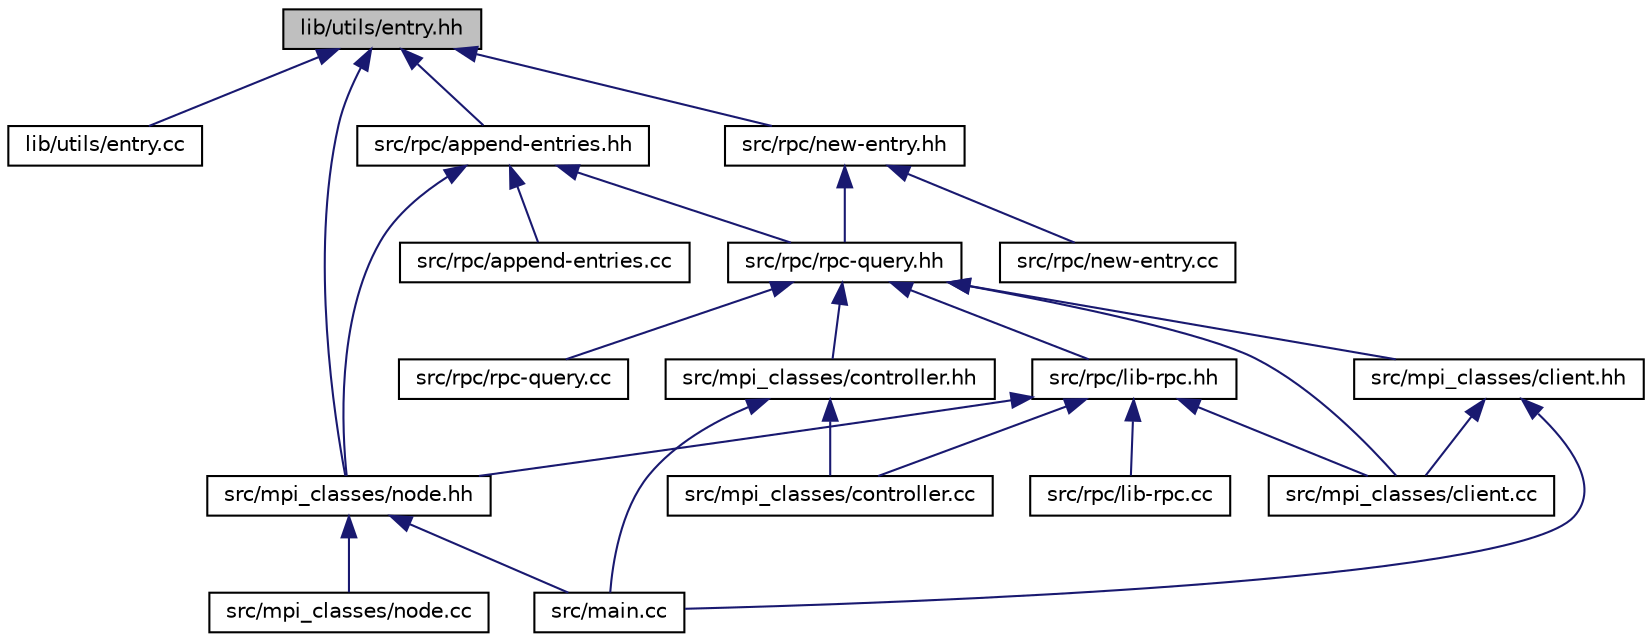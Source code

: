 digraph "lib/utils/entry.hh"
{
  edge [fontname="Helvetica",fontsize="10",labelfontname="Helvetica",labelfontsize="10"];
  node [fontname="Helvetica",fontsize="10",shape=record];
  Node35 [label="lib/utils/entry.hh",height=0.2,width=0.4,color="black", fillcolor="grey75", style="filled", fontcolor="black"];
  Node35 -> Node36 [dir="back",color="midnightblue",fontsize="10",style="solid",fontname="Helvetica"];
  Node36 [label="lib/utils/entry.cc",height=0.2,width=0.4,color="black", fillcolor="white", style="filled",URL="$entry_8cc.html"];
  Node35 -> Node37 [dir="back",color="midnightblue",fontsize="10",style="solid",fontname="Helvetica"];
  Node37 [label="src/mpi_classes/node.hh",height=0.2,width=0.4,color="black", fillcolor="white", style="filled",URL="$node_8hh.html"];
  Node37 -> Node38 [dir="back",color="midnightblue",fontsize="10",style="solid",fontname="Helvetica"];
  Node38 [label="src/main.cc",height=0.2,width=0.4,color="black", fillcolor="white", style="filled",URL="$main_8cc.html"];
  Node37 -> Node39 [dir="back",color="midnightblue",fontsize="10",style="solid",fontname="Helvetica"];
  Node39 [label="src/mpi_classes/node.cc",height=0.2,width=0.4,color="black", fillcolor="white", style="filled",URL="$node_8cc.html"];
  Node35 -> Node40 [dir="back",color="midnightblue",fontsize="10",style="solid",fontname="Helvetica"];
  Node40 [label="src/rpc/append-entries.hh",height=0.2,width=0.4,color="black", fillcolor="white", style="filled",URL="$append-entries_8hh.html"];
  Node40 -> Node37 [dir="back",color="midnightblue",fontsize="10",style="solid",fontname="Helvetica"];
  Node40 -> Node41 [dir="back",color="midnightblue",fontsize="10",style="solid",fontname="Helvetica"];
  Node41 [label="src/rpc/append-entries.cc",height=0.2,width=0.4,color="black", fillcolor="white", style="filled",URL="$append-entries_8cc.html"];
  Node40 -> Node42 [dir="back",color="midnightblue",fontsize="10",style="solid",fontname="Helvetica"];
  Node42 [label="src/rpc/rpc-query.hh",height=0.2,width=0.4,color="black", fillcolor="white", style="filled",URL="$rpc-query_8hh.html"];
  Node42 -> Node43 [dir="back",color="midnightblue",fontsize="10",style="solid",fontname="Helvetica"];
  Node43 [label="src/mpi_classes/client.hh",height=0.2,width=0.4,color="black", fillcolor="white", style="filled",URL="$client_8hh.html"];
  Node43 -> Node38 [dir="back",color="midnightblue",fontsize="10",style="solid",fontname="Helvetica"];
  Node43 -> Node44 [dir="back",color="midnightblue",fontsize="10",style="solid",fontname="Helvetica"];
  Node44 [label="src/mpi_classes/client.cc",height=0.2,width=0.4,color="black", fillcolor="white", style="filled",URL="$client_8cc.html"];
  Node42 -> Node45 [dir="back",color="midnightblue",fontsize="10",style="solid",fontname="Helvetica"];
  Node45 [label="src/mpi_classes/controller.hh",height=0.2,width=0.4,color="black", fillcolor="white", style="filled",URL="$controller_8hh.html"];
  Node45 -> Node38 [dir="back",color="midnightblue",fontsize="10",style="solid",fontname="Helvetica"];
  Node45 -> Node46 [dir="back",color="midnightblue",fontsize="10",style="solid",fontname="Helvetica"];
  Node46 [label="src/mpi_classes/controller.cc",height=0.2,width=0.4,color="black", fillcolor="white", style="filled",URL="$controller_8cc.html"];
  Node42 -> Node44 [dir="back",color="midnightblue",fontsize="10",style="solid",fontname="Helvetica"];
  Node42 -> Node47 [dir="back",color="midnightblue",fontsize="10",style="solid",fontname="Helvetica"];
  Node47 [label="src/rpc/lib-rpc.hh",height=0.2,width=0.4,color="black", fillcolor="white", style="filled",URL="$lib-rpc_8hh.html"];
  Node47 -> Node37 [dir="back",color="midnightblue",fontsize="10",style="solid",fontname="Helvetica"];
  Node47 -> Node44 [dir="back",color="midnightblue",fontsize="10",style="solid",fontname="Helvetica"];
  Node47 -> Node46 [dir="back",color="midnightblue",fontsize="10",style="solid",fontname="Helvetica"];
  Node47 -> Node48 [dir="back",color="midnightblue",fontsize="10",style="solid",fontname="Helvetica"];
  Node48 [label="src/rpc/lib-rpc.cc",height=0.2,width=0.4,color="black", fillcolor="white", style="filled",URL="$lib-rpc_8cc.html"];
  Node42 -> Node49 [dir="back",color="midnightblue",fontsize="10",style="solid",fontname="Helvetica"];
  Node49 [label="src/rpc/rpc-query.cc",height=0.2,width=0.4,color="black", fillcolor="white", style="filled",URL="$rpc-query_8cc.html"];
  Node35 -> Node50 [dir="back",color="midnightblue",fontsize="10",style="solid",fontname="Helvetica"];
  Node50 [label="src/rpc/new-entry.hh",height=0.2,width=0.4,color="black", fillcolor="white", style="filled",URL="$new-entry_8hh.html"];
  Node50 -> Node42 [dir="back",color="midnightblue",fontsize="10",style="solid",fontname="Helvetica"];
  Node50 -> Node51 [dir="back",color="midnightblue",fontsize="10",style="solid",fontname="Helvetica"];
  Node51 [label="src/rpc/new-entry.cc",height=0.2,width=0.4,color="black", fillcolor="white", style="filled",URL="$new-entry_8cc.html"];
}
